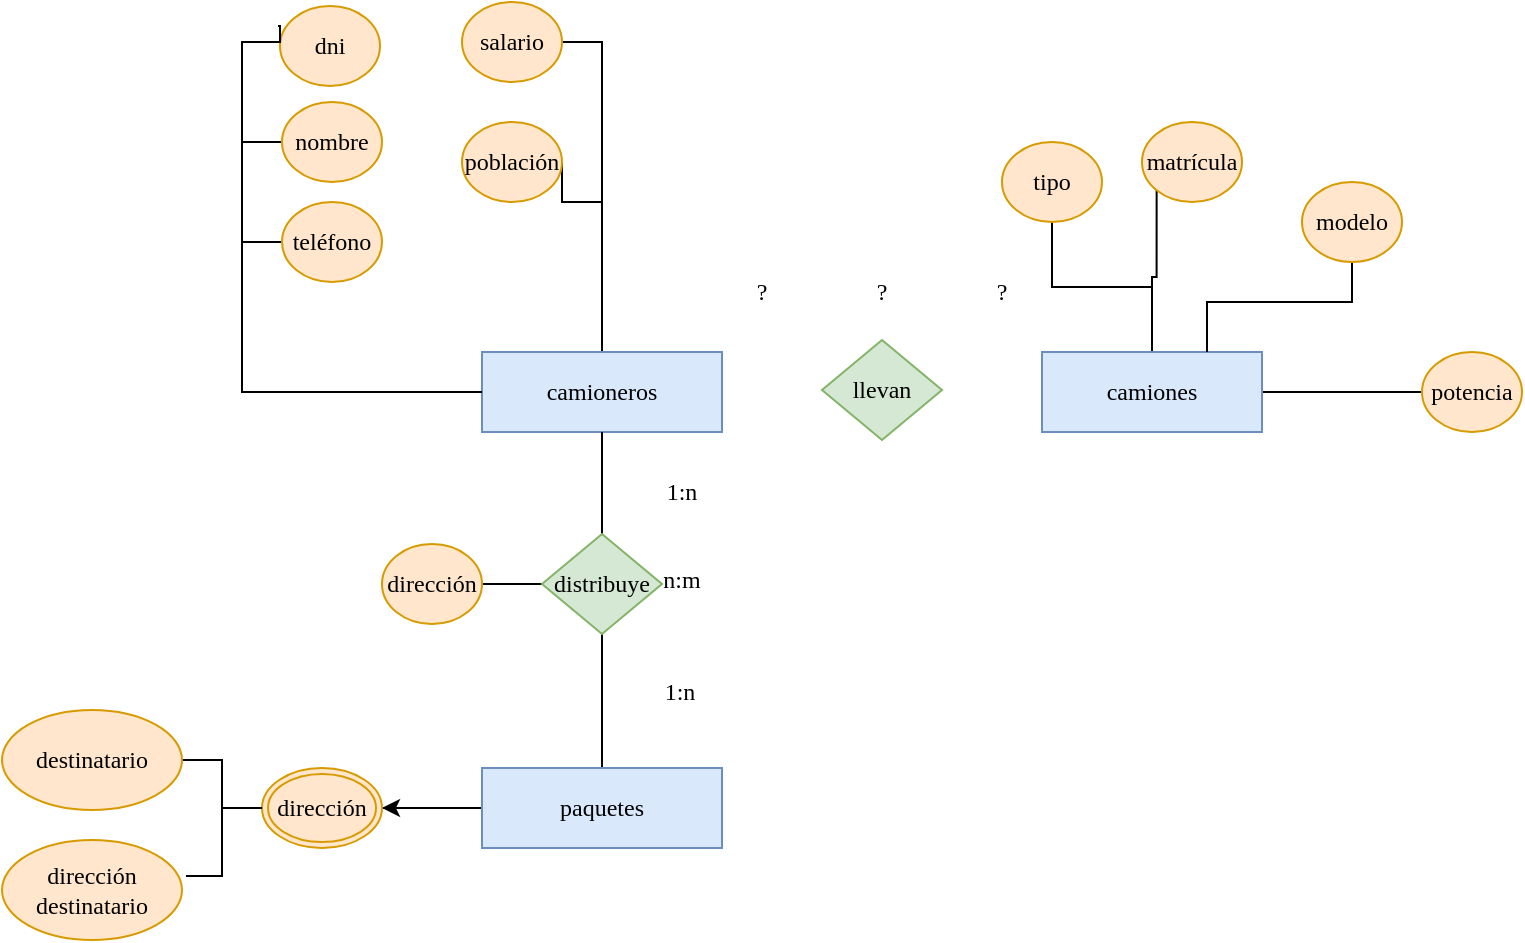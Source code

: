 <mxfile version="22.0.0" type="github">
  <diagram name="Página-1" id="Opim6XYIX0oBZerKUAHw">
    <mxGraphModel dx="1434" dy="795" grid="1" gridSize="10" guides="1" tooltips="1" connect="1" arrows="1" fold="1" page="1" pageScale="1" pageWidth="827" pageHeight="1169" math="0" shadow="0">
      <root>
        <mxCell id="0" />
        <mxCell id="1" parent="0" />
        <mxCell id="idapqEIqcYfDkeXLEMip-49" style="edgeStyle=orthogonalEdgeStyle;rounded=0;orthogonalLoop=1;jettySize=auto;html=1;exitX=0.5;exitY=0;exitDx=0;exitDy=0;endArrow=none;endFill=0;" edge="1" parent="1" source="idapqEIqcYfDkeXLEMip-1" target="idapqEIqcYfDkeXLEMip-21">
          <mxGeometry relative="1" as="geometry" />
        </mxCell>
        <mxCell id="idapqEIqcYfDkeXLEMip-51" style="edgeStyle=orthogonalEdgeStyle;rounded=0;orthogonalLoop=1;jettySize=auto;html=1;entryX=0;entryY=1;entryDx=0;entryDy=0;endArrow=none;endFill=0;" edge="1" parent="1" source="idapqEIqcYfDkeXLEMip-1" target="idapqEIqcYfDkeXLEMip-20">
          <mxGeometry relative="1" as="geometry" />
        </mxCell>
        <mxCell id="idapqEIqcYfDkeXLEMip-53" style="edgeStyle=orthogonalEdgeStyle;rounded=0;orthogonalLoop=1;jettySize=auto;html=1;entryX=0;entryY=0.5;entryDx=0;entryDy=0;endArrow=none;endFill=0;" edge="1" parent="1" source="idapqEIqcYfDkeXLEMip-1" target="idapqEIqcYfDkeXLEMip-18">
          <mxGeometry relative="1" as="geometry" />
        </mxCell>
        <mxCell id="idapqEIqcYfDkeXLEMip-1" value="&lt;font face=&quot;Times New Roman&quot;&gt;camiones&lt;/font&gt;" style="whiteSpace=wrap;html=1;align=center;fillColor=#dae8fc;strokeColor=#6c8ebf;" vertex="1" parent="1">
          <mxGeometry x="610" y="305" width="110" height="40" as="geometry" />
        </mxCell>
        <mxCell id="idapqEIqcYfDkeXLEMip-30" style="edgeStyle=orthogonalEdgeStyle;rounded=0;orthogonalLoop=1;jettySize=auto;html=1;exitX=0;exitY=0.5;exitDx=0;exitDy=0;entryX=1;entryY=0.5;entryDx=0;entryDy=0;" edge="1" parent="1" source="idapqEIqcYfDkeXLEMip-2" target="idapqEIqcYfDkeXLEMip-6">
          <mxGeometry relative="1" as="geometry" />
        </mxCell>
        <mxCell id="idapqEIqcYfDkeXLEMip-34" style="edgeStyle=orthogonalEdgeStyle;rounded=0;orthogonalLoop=1;jettySize=auto;html=1;endArrow=none;endFill=0;" edge="1" parent="1" source="idapqEIqcYfDkeXLEMip-2" target="idapqEIqcYfDkeXLEMip-4">
          <mxGeometry relative="1" as="geometry" />
        </mxCell>
        <mxCell id="idapqEIqcYfDkeXLEMip-50" value="" style="edgeStyle=orthogonalEdgeStyle;rounded=0;orthogonalLoop=1;jettySize=auto;html=1;endArrow=none;endFill=0;" edge="1" parent="1" source="idapqEIqcYfDkeXLEMip-2" target="idapqEIqcYfDkeXLEMip-6">
          <mxGeometry relative="1" as="geometry" />
        </mxCell>
        <mxCell id="idapqEIqcYfDkeXLEMip-2" value="&lt;font face=&quot;Times New Roman&quot;&gt;paquetes&lt;/font&gt;" style="whiteSpace=wrap;html=1;align=center;fillColor=#dae8fc;strokeColor=#6c8ebf;" vertex="1" parent="1">
          <mxGeometry x="330" y="513" width="120" height="40" as="geometry" />
        </mxCell>
        <mxCell id="idapqEIqcYfDkeXLEMip-39" style="edgeStyle=orthogonalEdgeStyle;rounded=0;orthogonalLoop=1;jettySize=auto;html=1;exitX=0.5;exitY=0;exitDx=0;exitDy=0;entryX=1;entryY=0.5;entryDx=0;entryDy=0;endArrow=none;endFill=0;" edge="1" parent="1" source="idapqEIqcYfDkeXLEMip-3" target="idapqEIqcYfDkeXLEMip-11">
          <mxGeometry relative="1" as="geometry" />
        </mxCell>
        <mxCell id="idapqEIqcYfDkeXLEMip-40" style="edgeStyle=orthogonalEdgeStyle;rounded=0;orthogonalLoop=1;jettySize=auto;html=1;exitX=0.5;exitY=0;exitDx=0;exitDy=0;entryX=1;entryY=0.5;entryDx=0;entryDy=0;endArrow=none;endFill=0;" edge="1" parent="1" source="idapqEIqcYfDkeXLEMip-3" target="idapqEIqcYfDkeXLEMip-12">
          <mxGeometry relative="1" as="geometry">
            <Array as="points">
              <mxPoint x="390" y="230" />
              <mxPoint x="370" y="230" />
            </Array>
          </mxGeometry>
        </mxCell>
        <mxCell id="idapqEIqcYfDkeXLEMip-41" style="edgeStyle=orthogonalEdgeStyle;rounded=0;orthogonalLoop=1;jettySize=auto;html=1;entryX=0.5;entryY=1;entryDx=0;entryDy=0;exitX=0;exitY=0.5;exitDx=0;exitDy=0;" edge="1" parent="1" source="idapqEIqcYfDkeXLEMip-3" target="idapqEIqcYfDkeXLEMip-9">
          <mxGeometry relative="1" as="geometry">
            <mxPoint x="260" y="330" as="sourcePoint" />
            <Array as="points">
              <mxPoint x="210" y="325" />
              <mxPoint x="210" y="250" />
              <mxPoint x="255" y="250" />
            </Array>
          </mxGeometry>
        </mxCell>
        <mxCell id="idapqEIqcYfDkeXLEMip-43" style="edgeStyle=orthogonalEdgeStyle;rounded=0;orthogonalLoop=1;jettySize=auto;html=1;exitX=0;exitY=0.5;exitDx=0;exitDy=0;entryX=0;entryY=0.5;entryDx=0;entryDy=0;endArrow=none;endFill=0;" edge="1" parent="1" source="idapqEIqcYfDkeXLEMip-3" target="idapqEIqcYfDkeXLEMip-8">
          <mxGeometry relative="1" as="geometry" />
        </mxCell>
        <mxCell id="idapqEIqcYfDkeXLEMip-3" value="&lt;font face=&quot;Times New Roman&quot;&gt;camioneros&lt;/font&gt;" style="whiteSpace=wrap;html=1;align=center;fillColor=#dae8fc;strokeColor=#6c8ebf;" vertex="1" parent="1">
          <mxGeometry x="330" y="305" width="120" height="40" as="geometry" />
        </mxCell>
        <mxCell id="idapqEIqcYfDkeXLEMip-35" style="edgeStyle=orthogonalEdgeStyle;rounded=0;orthogonalLoop=1;jettySize=auto;html=1;exitX=0;exitY=0.5;exitDx=0;exitDy=0;endArrow=none;endFill=0;" edge="1" parent="1" source="idapqEIqcYfDkeXLEMip-4" target="idapqEIqcYfDkeXLEMip-16">
          <mxGeometry relative="1" as="geometry" />
        </mxCell>
        <mxCell id="idapqEIqcYfDkeXLEMip-36" style="edgeStyle=orthogonalEdgeStyle;rounded=0;orthogonalLoop=1;jettySize=auto;html=1;endArrow=none;endFill=0;" edge="1" parent="1" source="idapqEIqcYfDkeXLEMip-4" target="idapqEIqcYfDkeXLEMip-3">
          <mxGeometry relative="1" as="geometry" />
        </mxCell>
        <mxCell id="idapqEIqcYfDkeXLEMip-4" value="&lt;font face=&quot;Times New Roman&quot;&gt;distribuye&lt;/font&gt;" style="shape=rhombus;perimeter=rhombusPerimeter;whiteSpace=wrap;html=1;align=center;fillColor=#d5e8d4;strokeColor=#82b366;" vertex="1" parent="1">
          <mxGeometry x="360" y="396" width="60" height="50" as="geometry" />
        </mxCell>
        <mxCell id="idapqEIqcYfDkeXLEMip-5" value="&lt;font face=&quot;Times New Roman&quot;&gt;llevan&lt;/font&gt;" style="shape=rhombus;perimeter=rhombusPerimeter;whiteSpace=wrap;html=1;align=center;fillColor=#d5e8d4;strokeColor=#82b366;" vertex="1" parent="1">
          <mxGeometry x="500" y="299" width="60" height="50" as="geometry" />
        </mxCell>
        <mxCell id="idapqEIqcYfDkeXLEMip-31" style="edgeStyle=orthogonalEdgeStyle;rounded=0;orthogonalLoop=1;jettySize=auto;html=1;endArrow=none;endFill=0;" edge="1" parent="1" source="idapqEIqcYfDkeXLEMip-6" target="idapqEIqcYfDkeXLEMip-14">
          <mxGeometry relative="1" as="geometry" />
        </mxCell>
        <mxCell id="idapqEIqcYfDkeXLEMip-6" value="&lt;font face=&quot;Times New Roman&quot;&gt;dirección&lt;/font&gt;" style="ellipse;shape=doubleEllipse;margin=3;whiteSpace=wrap;html=1;align=center;fillColor=#ffe6cc;strokeColor=#d79b00;" vertex="1" parent="1">
          <mxGeometry x="220" y="513" width="60" height="40" as="geometry" />
        </mxCell>
        <mxCell id="idapqEIqcYfDkeXLEMip-7" value="&lt;font face=&quot;Times New Roman&quot;&gt;dni&lt;/font&gt;" style="ellipse;whiteSpace=wrap;html=1;align=center;fillColor=#ffe6cc;strokeColor=#d79b00;" vertex="1" parent="1">
          <mxGeometry x="229" y="132" width="50" height="40" as="geometry" />
        </mxCell>
        <mxCell id="idapqEIqcYfDkeXLEMip-8" value="&lt;font face=&quot;Times New Roman&quot;&gt;nombre&lt;/font&gt;" style="ellipse;whiteSpace=wrap;html=1;align=center;fillColor=#ffe6cc;strokeColor=#d79b00;" vertex="1" parent="1">
          <mxGeometry x="230" y="180" width="50" height="40" as="geometry" />
        </mxCell>
        <mxCell id="idapqEIqcYfDkeXLEMip-9" value="&lt;font face=&quot;Times New Roman&quot;&gt;teléfono&lt;/font&gt;" style="ellipse;whiteSpace=wrap;html=1;align=center;fillColor=#ffe6cc;strokeColor=#d79b00;" vertex="1" parent="1">
          <mxGeometry x="230" y="230" width="50" height="40" as="geometry" />
        </mxCell>
        <mxCell id="idapqEIqcYfDkeXLEMip-11" value="&lt;font face=&quot;Times New Roman&quot;&gt;salario&lt;/font&gt;" style="ellipse;whiteSpace=wrap;html=1;align=center;fillColor=#ffe6cc;strokeColor=#d79b00;" vertex="1" parent="1">
          <mxGeometry x="320" y="130" width="50" height="40" as="geometry" />
        </mxCell>
        <mxCell id="idapqEIqcYfDkeXLEMip-12" value="&lt;font face=&quot;Times New Roman&quot;&gt;población&lt;/font&gt;" style="ellipse;whiteSpace=wrap;html=1;align=center;fillColor=#ffe6cc;strokeColor=#d79b00;" vertex="1" parent="1">
          <mxGeometry x="320" y="190" width="50" height="40" as="geometry" />
        </mxCell>
        <mxCell id="idapqEIqcYfDkeXLEMip-14" value="&lt;font face=&quot;Times New Roman&quot;&gt;destinatario&lt;/font&gt;" style="ellipse;whiteSpace=wrap;html=1;align=center;fillColor=#ffe6cc;strokeColor=#d79b00;" vertex="1" parent="1">
          <mxGeometry x="90" y="484" width="90" height="50" as="geometry" />
        </mxCell>
        <mxCell id="idapqEIqcYfDkeXLEMip-16" value="&lt;font face=&quot;Times New Roman&quot;&gt;dirección&lt;/font&gt;" style="ellipse;whiteSpace=wrap;html=1;align=center;fillColor=#ffe6cc;strokeColor=#d79b00;" vertex="1" parent="1">
          <mxGeometry x="280" y="401" width="50" height="40" as="geometry" />
        </mxCell>
        <mxCell id="idapqEIqcYfDkeXLEMip-17" value="&lt;font face=&quot;Times New Roman&quot;&gt;dirección destinatario&lt;br&gt;&lt;/font&gt;" style="ellipse;whiteSpace=wrap;html=1;align=center;fillColor=#ffe6cc;strokeColor=#d79b00;" vertex="1" parent="1">
          <mxGeometry x="90" y="549" width="90" height="50" as="geometry" />
        </mxCell>
        <mxCell id="idapqEIqcYfDkeXLEMip-18" value="&lt;font face=&quot;Times New Roman&quot;&gt;potencia&lt;/font&gt;" style="ellipse;whiteSpace=wrap;html=1;align=center;fillColor=#ffe6cc;strokeColor=#d79b00;" vertex="1" parent="1">
          <mxGeometry x="800" y="305" width="50" height="40" as="geometry" />
        </mxCell>
        <mxCell id="idapqEIqcYfDkeXLEMip-48" style="edgeStyle=orthogonalEdgeStyle;rounded=0;orthogonalLoop=1;jettySize=auto;html=1;entryX=0.75;entryY=0;entryDx=0;entryDy=0;endArrow=none;endFill=0;" edge="1" parent="1" source="idapqEIqcYfDkeXLEMip-19" target="idapqEIqcYfDkeXLEMip-1">
          <mxGeometry relative="1" as="geometry">
            <Array as="points">
              <mxPoint x="765" y="280" />
              <mxPoint x="693" y="280" />
            </Array>
          </mxGeometry>
        </mxCell>
        <mxCell id="idapqEIqcYfDkeXLEMip-19" value="&lt;font face=&quot;Times New Roman&quot;&gt;modelo&lt;/font&gt;" style="ellipse;whiteSpace=wrap;html=1;align=center;fillColor=#ffe6cc;strokeColor=#d79b00;" vertex="1" parent="1">
          <mxGeometry x="740" y="220" width="50" height="40" as="geometry" />
        </mxCell>
        <mxCell id="idapqEIqcYfDkeXLEMip-20" value="&lt;font face=&quot;Times New Roman&quot;&gt;matrícula&lt;/font&gt;" style="ellipse;whiteSpace=wrap;html=1;align=center;fillColor=#ffe6cc;strokeColor=#d79b00;" vertex="1" parent="1">
          <mxGeometry x="660" y="190" width="50" height="40" as="geometry" />
        </mxCell>
        <mxCell id="idapqEIqcYfDkeXLEMip-21" value="&lt;font face=&quot;Times New Roman&quot;&gt;tipo&lt;/font&gt;" style="ellipse;whiteSpace=wrap;html=1;align=center;fillColor=#ffe6cc;strokeColor=#d79b00;" vertex="1" parent="1">
          <mxGeometry x="590" y="200" width="50" height="40" as="geometry" />
        </mxCell>
        <mxCell id="idapqEIqcYfDkeXLEMip-23" value="&lt;font face=&quot;Times New Roman&quot;&gt;n:m&lt;/font&gt;" style="text;html=1;strokeColor=none;fillColor=none;align=center;verticalAlign=middle;whiteSpace=wrap;rounded=0;" vertex="1" parent="1">
          <mxGeometry x="400" y="404" width="60" height="30" as="geometry" />
        </mxCell>
        <mxCell id="idapqEIqcYfDkeXLEMip-24" value="&lt;font face=&quot;Times New Roman&quot;&gt;1:n&lt;/font&gt;" style="text;html=1;strokeColor=none;fillColor=none;align=center;verticalAlign=middle;whiteSpace=wrap;rounded=0;" vertex="1" parent="1">
          <mxGeometry x="400" y="360" width="60" height="30" as="geometry" />
        </mxCell>
        <mxCell id="idapqEIqcYfDkeXLEMip-25" value="&lt;div&gt;&lt;font face=&quot;Times New Roman&quot;&gt;1:n&lt;/font&gt;&lt;/div&gt;" style="text;html=1;strokeColor=none;fillColor=none;align=center;verticalAlign=middle;whiteSpace=wrap;rounded=0;" vertex="1" parent="1">
          <mxGeometry x="399" y="460" width="60" height="30" as="geometry" />
        </mxCell>
        <mxCell id="idapqEIqcYfDkeXLEMip-26" value="&lt;font face=&quot;Times New Roman&quot;&gt;?&lt;/font&gt;" style="text;html=1;strokeColor=none;fillColor=none;align=center;verticalAlign=middle;whiteSpace=wrap;rounded=0;" vertex="1" parent="1">
          <mxGeometry x="440" y="260" width="60" height="30" as="geometry" />
        </mxCell>
        <mxCell id="idapqEIqcYfDkeXLEMip-27" value="&lt;font face=&quot;Times New Roman&quot;&gt;?&lt;/font&gt;" style="text;html=1;strokeColor=none;fillColor=none;align=center;verticalAlign=middle;whiteSpace=wrap;rounded=0;" vertex="1" parent="1">
          <mxGeometry x="560" y="260" width="60" height="30" as="geometry" />
        </mxCell>
        <mxCell id="idapqEIqcYfDkeXLEMip-29" value="&lt;font face=&quot;Times New Roman&quot;&gt;?&lt;/font&gt;" style="text;html=1;strokeColor=none;fillColor=none;align=center;verticalAlign=middle;whiteSpace=wrap;rounded=0;" vertex="1" parent="1">
          <mxGeometry x="500" y="260" width="60" height="30" as="geometry" />
        </mxCell>
        <mxCell id="idapqEIqcYfDkeXLEMip-32" style="edgeStyle=orthogonalEdgeStyle;rounded=0;orthogonalLoop=1;jettySize=auto;html=1;exitX=0;exitY=0.5;exitDx=0;exitDy=0;entryX=1.022;entryY=0.36;entryDx=0;entryDy=0;entryPerimeter=0;endArrow=none;endFill=0;" edge="1" parent="1" source="idapqEIqcYfDkeXLEMip-6" target="idapqEIqcYfDkeXLEMip-17">
          <mxGeometry relative="1" as="geometry" />
        </mxCell>
        <mxCell id="idapqEIqcYfDkeXLEMip-44" style="edgeStyle=orthogonalEdgeStyle;rounded=0;orthogonalLoop=1;jettySize=auto;html=1;exitX=0;exitY=0.5;exitDx=0;exitDy=0;entryX=-0.02;entryY=0.25;entryDx=0;entryDy=0;entryPerimeter=0;endArrow=none;endFill=0;" edge="1" parent="1" source="idapqEIqcYfDkeXLEMip-3" target="idapqEIqcYfDkeXLEMip-7">
          <mxGeometry relative="1" as="geometry">
            <Array as="points">
              <mxPoint x="210" y="325" />
              <mxPoint x="210" y="150" />
              <mxPoint x="229" y="150" />
            </Array>
          </mxGeometry>
        </mxCell>
      </root>
    </mxGraphModel>
  </diagram>
</mxfile>
